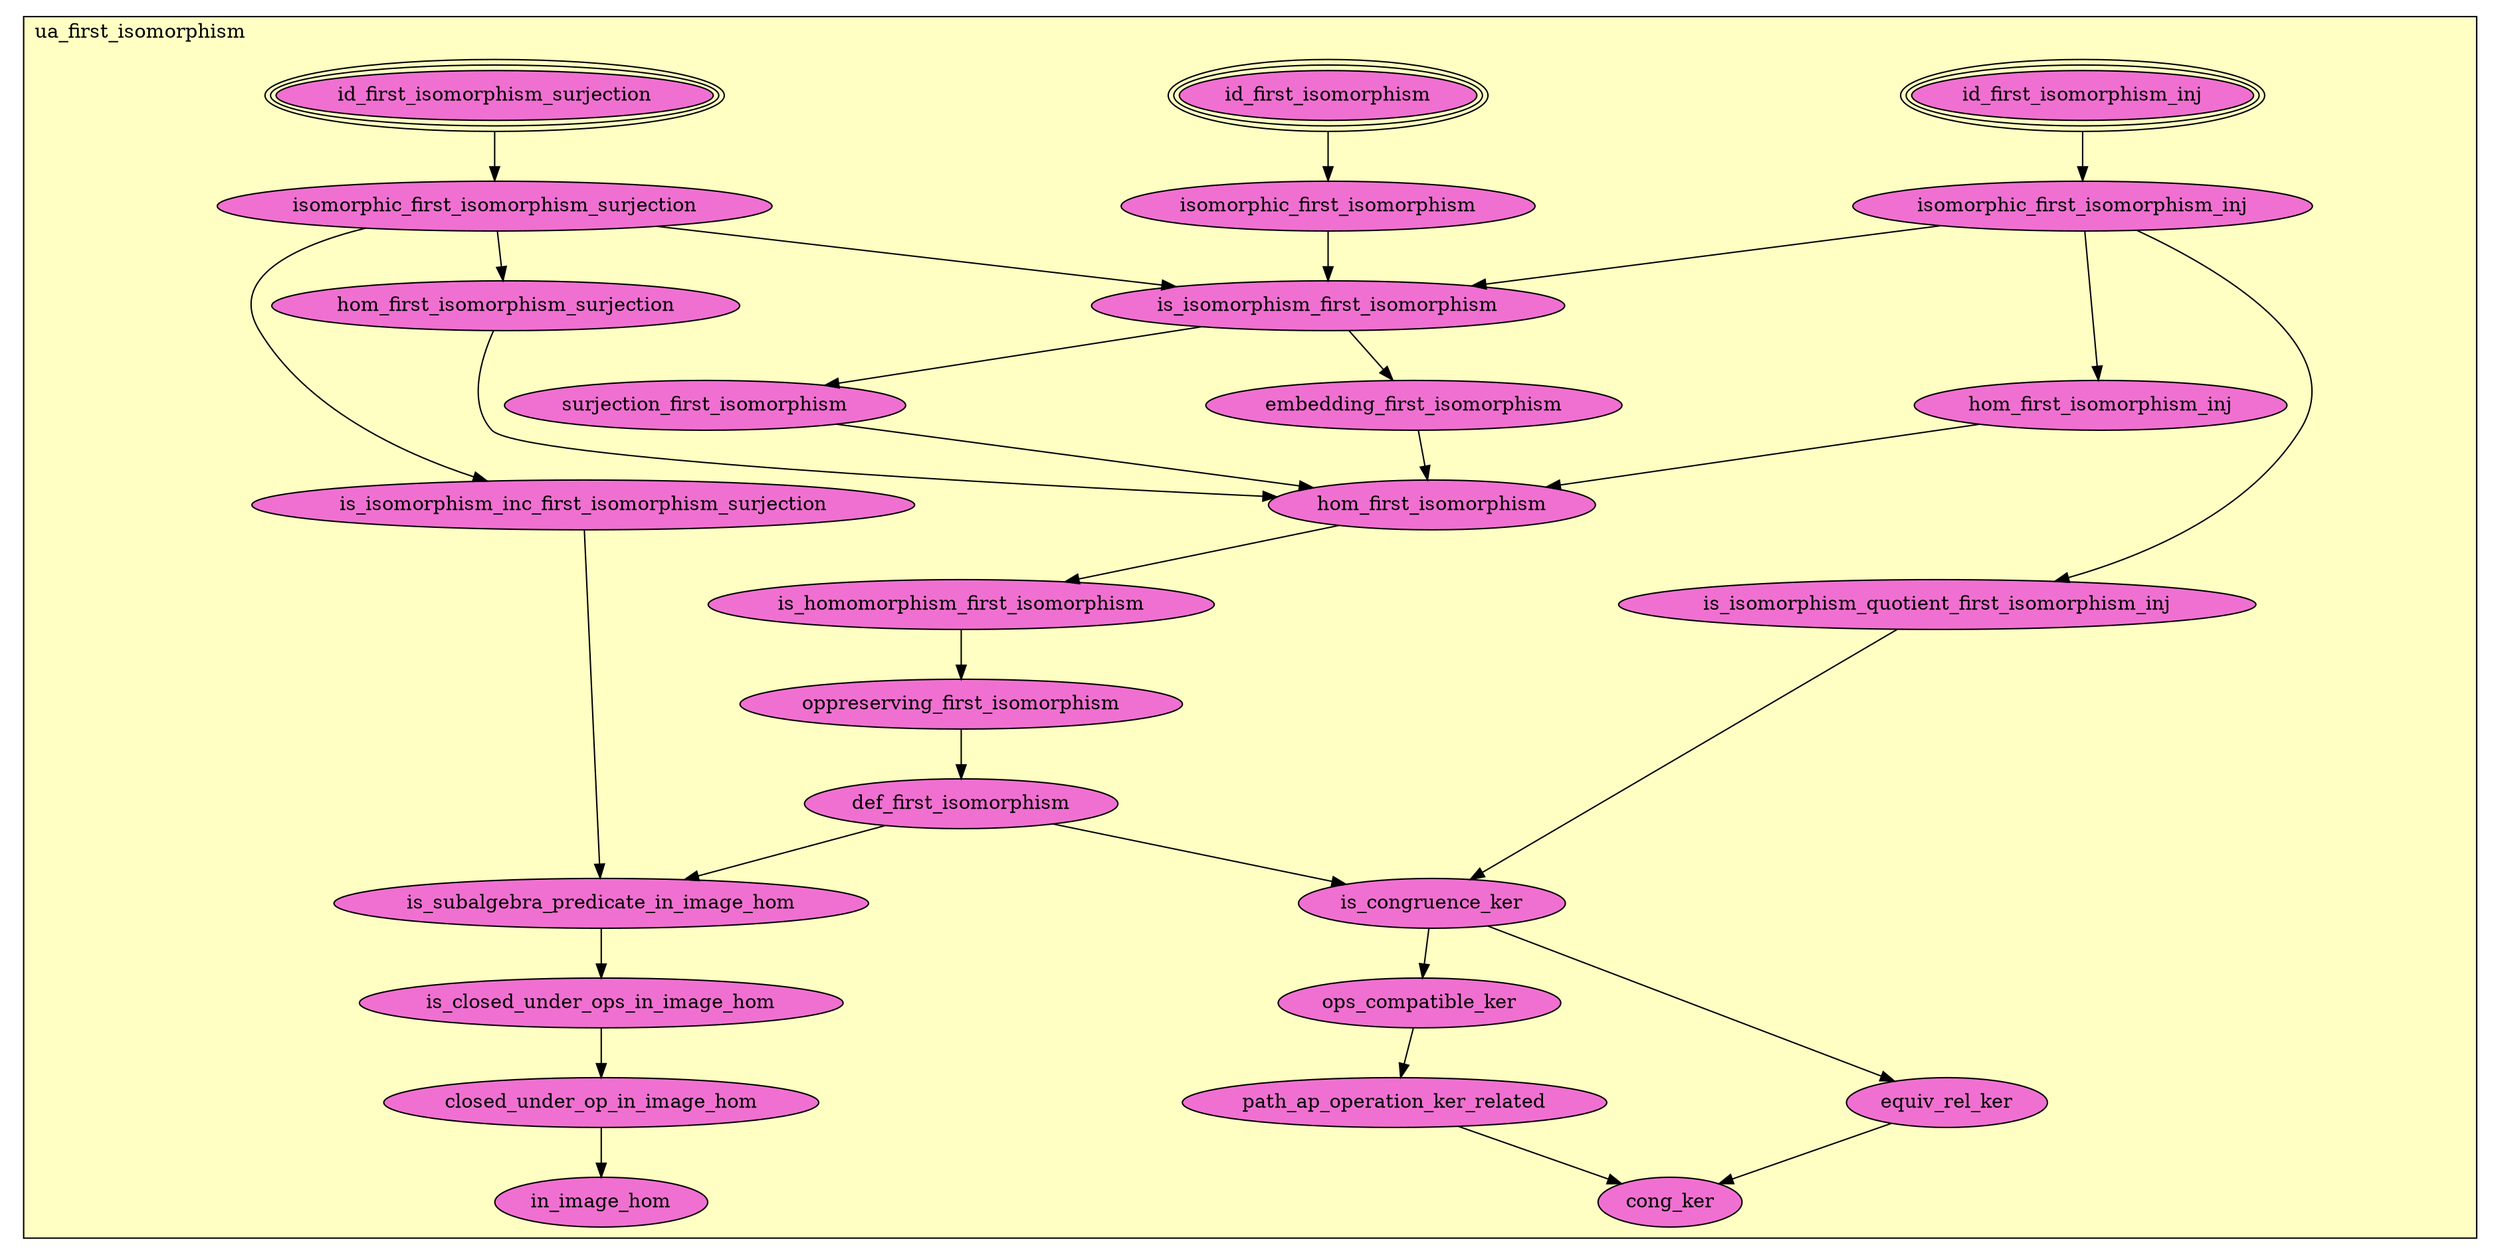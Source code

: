 digraph HoTT_Classes_theory_ua_first_isomorphism {
  graph [ratio=0.5]
  node [style=filled]
ua_first_isomorphism_id_first_isomorphism_inj [label="id_first_isomorphism_inj", URL=<ua_first_isomorphism.html#id_first_isomorphism_inj>, peripheries=3, fillcolor="#F070D1"] ;
ua_first_isomorphism_isomorphic_first_isomorphism_inj [label="isomorphic_first_isomorphism_inj", URL=<ua_first_isomorphism.html#isomorphic_first_isomorphism_inj>, fillcolor="#F070D1"] ;
ua_first_isomorphism_hom_first_isomorphism_inj [label="hom_first_isomorphism_inj", URL=<ua_first_isomorphism.html#hom_first_isomorphism_inj>, fillcolor="#F070D1"] ;
ua_first_isomorphism_is_isomorphism_quotient_first_isomorphism_inj [label="is_isomorphism_quotient_first_isomorphism_inj", URL=<ua_first_isomorphism.html#is_isomorphism_quotient_first_isomorphism_inj>, fillcolor="#F070D1"] ;
ua_first_isomorphism_id_first_isomorphism_surjection [label="id_first_isomorphism_surjection", URL=<ua_first_isomorphism.html#id_first_isomorphism_surjection>, peripheries=3, fillcolor="#F070D1"] ;
ua_first_isomorphism_isomorphic_first_isomorphism_surjection [label="isomorphic_first_isomorphism_surjection", URL=<ua_first_isomorphism.html#isomorphic_first_isomorphism_surjection>, fillcolor="#F070D1"] ;
ua_first_isomorphism_hom_first_isomorphism_surjection [label="hom_first_isomorphism_surjection", URL=<ua_first_isomorphism.html#hom_first_isomorphism_surjection>, fillcolor="#F070D1"] ;
ua_first_isomorphism_is_isomorphism_inc_first_isomorphism_surjection [label="is_isomorphism_inc_first_isomorphism_surjection", URL=<ua_first_isomorphism.html#is_isomorphism_inc_first_isomorphism_surjection>, fillcolor="#F070D1"] ;
ua_first_isomorphism_id_first_isomorphism [label="id_first_isomorphism", URL=<ua_first_isomorphism.html#id_first_isomorphism>, peripheries=3, fillcolor="#F070D1"] ;
ua_first_isomorphism_isomorphic_first_isomorphism [label="isomorphic_first_isomorphism", URL=<ua_first_isomorphism.html#isomorphic_first_isomorphism>, fillcolor="#F070D1"] ;
ua_first_isomorphism_is_isomorphism_first_isomorphism [label="is_isomorphism_first_isomorphism", URL=<ua_first_isomorphism.html#is_isomorphism_first_isomorphism>, fillcolor="#F070D1"] ;
ua_first_isomorphism_surjection_first_isomorphism [label="surjection_first_isomorphism", URL=<ua_first_isomorphism.html#surjection_first_isomorphism>, fillcolor="#F070D1"] ;
ua_first_isomorphism_embedding_first_isomorphism [label="embedding_first_isomorphism", URL=<ua_first_isomorphism.html#embedding_first_isomorphism>, fillcolor="#F070D1"] ;
ua_first_isomorphism_hom_first_isomorphism [label="hom_first_isomorphism", URL=<ua_first_isomorphism.html#hom_first_isomorphism>, fillcolor="#F070D1"] ;
ua_first_isomorphism_is_homomorphism_first_isomorphism [label="is_homomorphism_first_isomorphism", URL=<ua_first_isomorphism.html#is_homomorphism_first_isomorphism>, fillcolor="#F070D1"] ;
ua_first_isomorphism_oppreserving_first_isomorphism [label="oppreserving_first_isomorphism", URL=<ua_first_isomorphism.html#oppreserving_first_isomorphism>, fillcolor="#F070D1"] ;
ua_first_isomorphism_def_first_isomorphism [label="def_first_isomorphism", URL=<ua_first_isomorphism.html#def_first_isomorphism>, fillcolor="#F070D1"] ;
ua_first_isomorphism_is_subalgebra_predicate_in_image_hom [label="is_subalgebra_predicate_in_image_hom", URL=<ua_first_isomorphism.html#is_subalgebra_predicate_in_image_hom>, fillcolor="#F070D1"] ;
ua_first_isomorphism_is_closed_under_ops_in_image_hom [label="is_closed_under_ops_in_image_hom", URL=<ua_first_isomorphism.html#is_closed_under_ops_in_image_hom>, fillcolor="#F070D1"] ;
ua_first_isomorphism_closed_under_op_in_image_hom [label="closed_under_op_in_image_hom", URL=<ua_first_isomorphism.html#closed_under_op_in_image_hom>, fillcolor="#F070D1"] ;
ua_first_isomorphism_in_image_hom [label="in_image_hom", URL=<ua_first_isomorphism.html#in_image_hom>, fillcolor="#F070D1"] ;
ua_first_isomorphism_is_congruence_ker [label="is_congruence_ker", URL=<ua_first_isomorphism.html#is_congruence_ker>, fillcolor="#F070D1"] ;
ua_first_isomorphism_ops_compatible_ker [label="ops_compatible_ker", URL=<ua_first_isomorphism.html#ops_compatible_ker>, fillcolor="#F070D1"] ;
ua_first_isomorphism_path_ap_operation_ker_related [label="path_ap_operation_ker_related", URL=<ua_first_isomorphism.html#path_ap_operation_ker_related>, fillcolor="#F070D1"] ;
ua_first_isomorphism_equiv_rel_ker [label="equiv_rel_ker", URL=<ua_first_isomorphism.html#equiv_rel_ker>, fillcolor="#F070D1"] ;
ua_first_isomorphism_cong_ker [label="cong_ker", URL=<ua_first_isomorphism.html#cong_ker>, fillcolor="#F070D1"] ;
  ua_first_isomorphism_id_first_isomorphism_inj -> ua_first_isomorphism_isomorphic_first_isomorphism_inj [] ;
  ua_first_isomorphism_isomorphic_first_isomorphism_inj -> ua_first_isomorphism_hom_first_isomorphism_inj [] ;
  ua_first_isomorphism_isomorphic_first_isomorphism_inj -> ua_first_isomorphism_is_isomorphism_quotient_first_isomorphism_inj [] ;
  ua_first_isomorphism_isomorphic_first_isomorphism_inj -> ua_first_isomorphism_is_isomorphism_first_isomorphism [] ;
  ua_first_isomorphism_hom_first_isomorphism_inj -> ua_first_isomorphism_hom_first_isomorphism [] ;
  ua_first_isomorphism_is_isomorphism_quotient_first_isomorphism_inj -> ua_first_isomorphism_is_congruence_ker [] ;
  ua_first_isomorphism_id_first_isomorphism_surjection -> ua_first_isomorphism_isomorphic_first_isomorphism_surjection [] ;
  ua_first_isomorphism_isomorphic_first_isomorphism_surjection -> ua_first_isomorphism_hom_first_isomorphism_surjection [] ;
  ua_first_isomorphism_isomorphic_first_isomorphism_surjection -> ua_first_isomorphism_is_isomorphism_inc_first_isomorphism_surjection [] ;
  ua_first_isomorphism_isomorphic_first_isomorphism_surjection -> ua_first_isomorphism_is_isomorphism_first_isomorphism [] ;
  ua_first_isomorphism_hom_first_isomorphism_surjection -> ua_first_isomorphism_hom_first_isomorphism [] ;
  ua_first_isomorphism_is_isomorphism_inc_first_isomorphism_surjection -> ua_first_isomorphism_is_subalgebra_predicate_in_image_hom [] ;
  ua_first_isomorphism_id_first_isomorphism -> ua_first_isomorphism_isomorphic_first_isomorphism [] ;
  ua_first_isomorphism_isomorphic_first_isomorphism -> ua_first_isomorphism_is_isomorphism_first_isomorphism [] ;
  ua_first_isomorphism_is_isomorphism_first_isomorphism -> ua_first_isomorphism_surjection_first_isomorphism [] ;
  ua_first_isomorphism_is_isomorphism_first_isomorphism -> ua_first_isomorphism_embedding_first_isomorphism [] ;
  ua_first_isomorphism_surjection_first_isomorphism -> ua_first_isomorphism_hom_first_isomorphism [] ;
  ua_first_isomorphism_embedding_first_isomorphism -> ua_first_isomorphism_hom_first_isomorphism [] ;
  ua_first_isomorphism_hom_first_isomorphism -> ua_first_isomorphism_is_homomorphism_first_isomorphism [] ;
  ua_first_isomorphism_is_homomorphism_first_isomorphism -> ua_first_isomorphism_oppreserving_first_isomorphism [] ;
  ua_first_isomorphism_oppreserving_first_isomorphism -> ua_first_isomorphism_def_first_isomorphism [] ;
  ua_first_isomorphism_def_first_isomorphism -> ua_first_isomorphism_is_subalgebra_predicate_in_image_hom [] ;
  ua_first_isomorphism_def_first_isomorphism -> ua_first_isomorphism_is_congruence_ker [] ;
  ua_first_isomorphism_is_subalgebra_predicate_in_image_hom -> ua_first_isomorphism_is_closed_under_ops_in_image_hom [] ;
  ua_first_isomorphism_is_closed_under_ops_in_image_hom -> ua_first_isomorphism_closed_under_op_in_image_hom [] ;
  ua_first_isomorphism_closed_under_op_in_image_hom -> ua_first_isomorphism_in_image_hom [] ;
  ua_first_isomorphism_is_congruence_ker -> ua_first_isomorphism_ops_compatible_ker [] ;
  ua_first_isomorphism_is_congruence_ker -> ua_first_isomorphism_equiv_rel_ker [] ;
  ua_first_isomorphism_ops_compatible_ker -> ua_first_isomorphism_path_ap_operation_ker_related [] ;
  ua_first_isomorphism_path_ap_operation_ker_related -> ua_first_isomorphism_cong_ker [] ;
  ua_first_isomorphism_equiv_rel_ker -> ua_first_isomorphism_cong_ker [] ;
subgraph cluster_ua_first_isomorphism { label="ua_first_isomorphism"; fillcolor="#FFFFC3"; labeljust=l; style=filled 
ua_first_isomorphism_cong_ker; ua_first_isomorphism_equiv_rel_ker; ua_first_isomorphism_path_ap_operation_ker_related; ua_first_isomorphism_ops_compatible_ker; ua_first_isomorphism_is_congruence_ker; ua_first_isomorphism_in_image_hom; ua_first_isomorphism_closed_under_op_in_image_hom; ua_first_isomorphism_is_closed_under_ops_in_image_hom; ua_first_isomorphism_is_subalgebra_predicate_in_image_hom; ua_first_isomorphism_def_first_isomorphism; ua_first_isomorphism_oppreserving_first_isomorphism; ua_first_isomorphism_is_homomorphism_first_isomorphism; ua_first_isomorphism_hom_first_isomorphism; ua_first_isomorphism_embedding_first_isomorphism; ua_first_isomorphism_surjection_first_isomorphism; ua_first_isomorphism_is_isomorphism_first_isomorphism; ua_first_isomorphism_isomorphic_first_isomorphism; ua_first_isomorphism_id_first_isomorphism; ua_first_isomorphism_is_isomorphism_inc_first_isomorphism_surjection; ua_first_isomorphism_hom_first_isomorphism_surjection; ua_first_isomorphism_isomorphic_first_isomorphism_surjection; ua_first_isomorphism_id_first_isomorphism_surjection; ua_first_isomorphism_is_isomorphism_quotient_first_isomorphism_inj; ua_first_isomorphism_hom_first_isomorphism_inj; ua_first_isomorphism_isomorphic_first_isomorphism_inj; ua_first_isomorphism_id_first_isomorphism_inj; };
} /* END */
